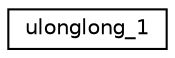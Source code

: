 digraph "Graphical Class Hierarchy"
{
  edge [fontname="Helvetica",fontsize="10",labelfontname="Helvetica",labelfontsize="10"];
  node [fontname="Helvetica",fontsize="10",shape=record];
  rankdir="LR";
  Node1 [label="ulonglong_1",height=0.2,width=0.4,color="black", fillcolor="white", style="filled",URL="$classulonglong__1.html"];
}
